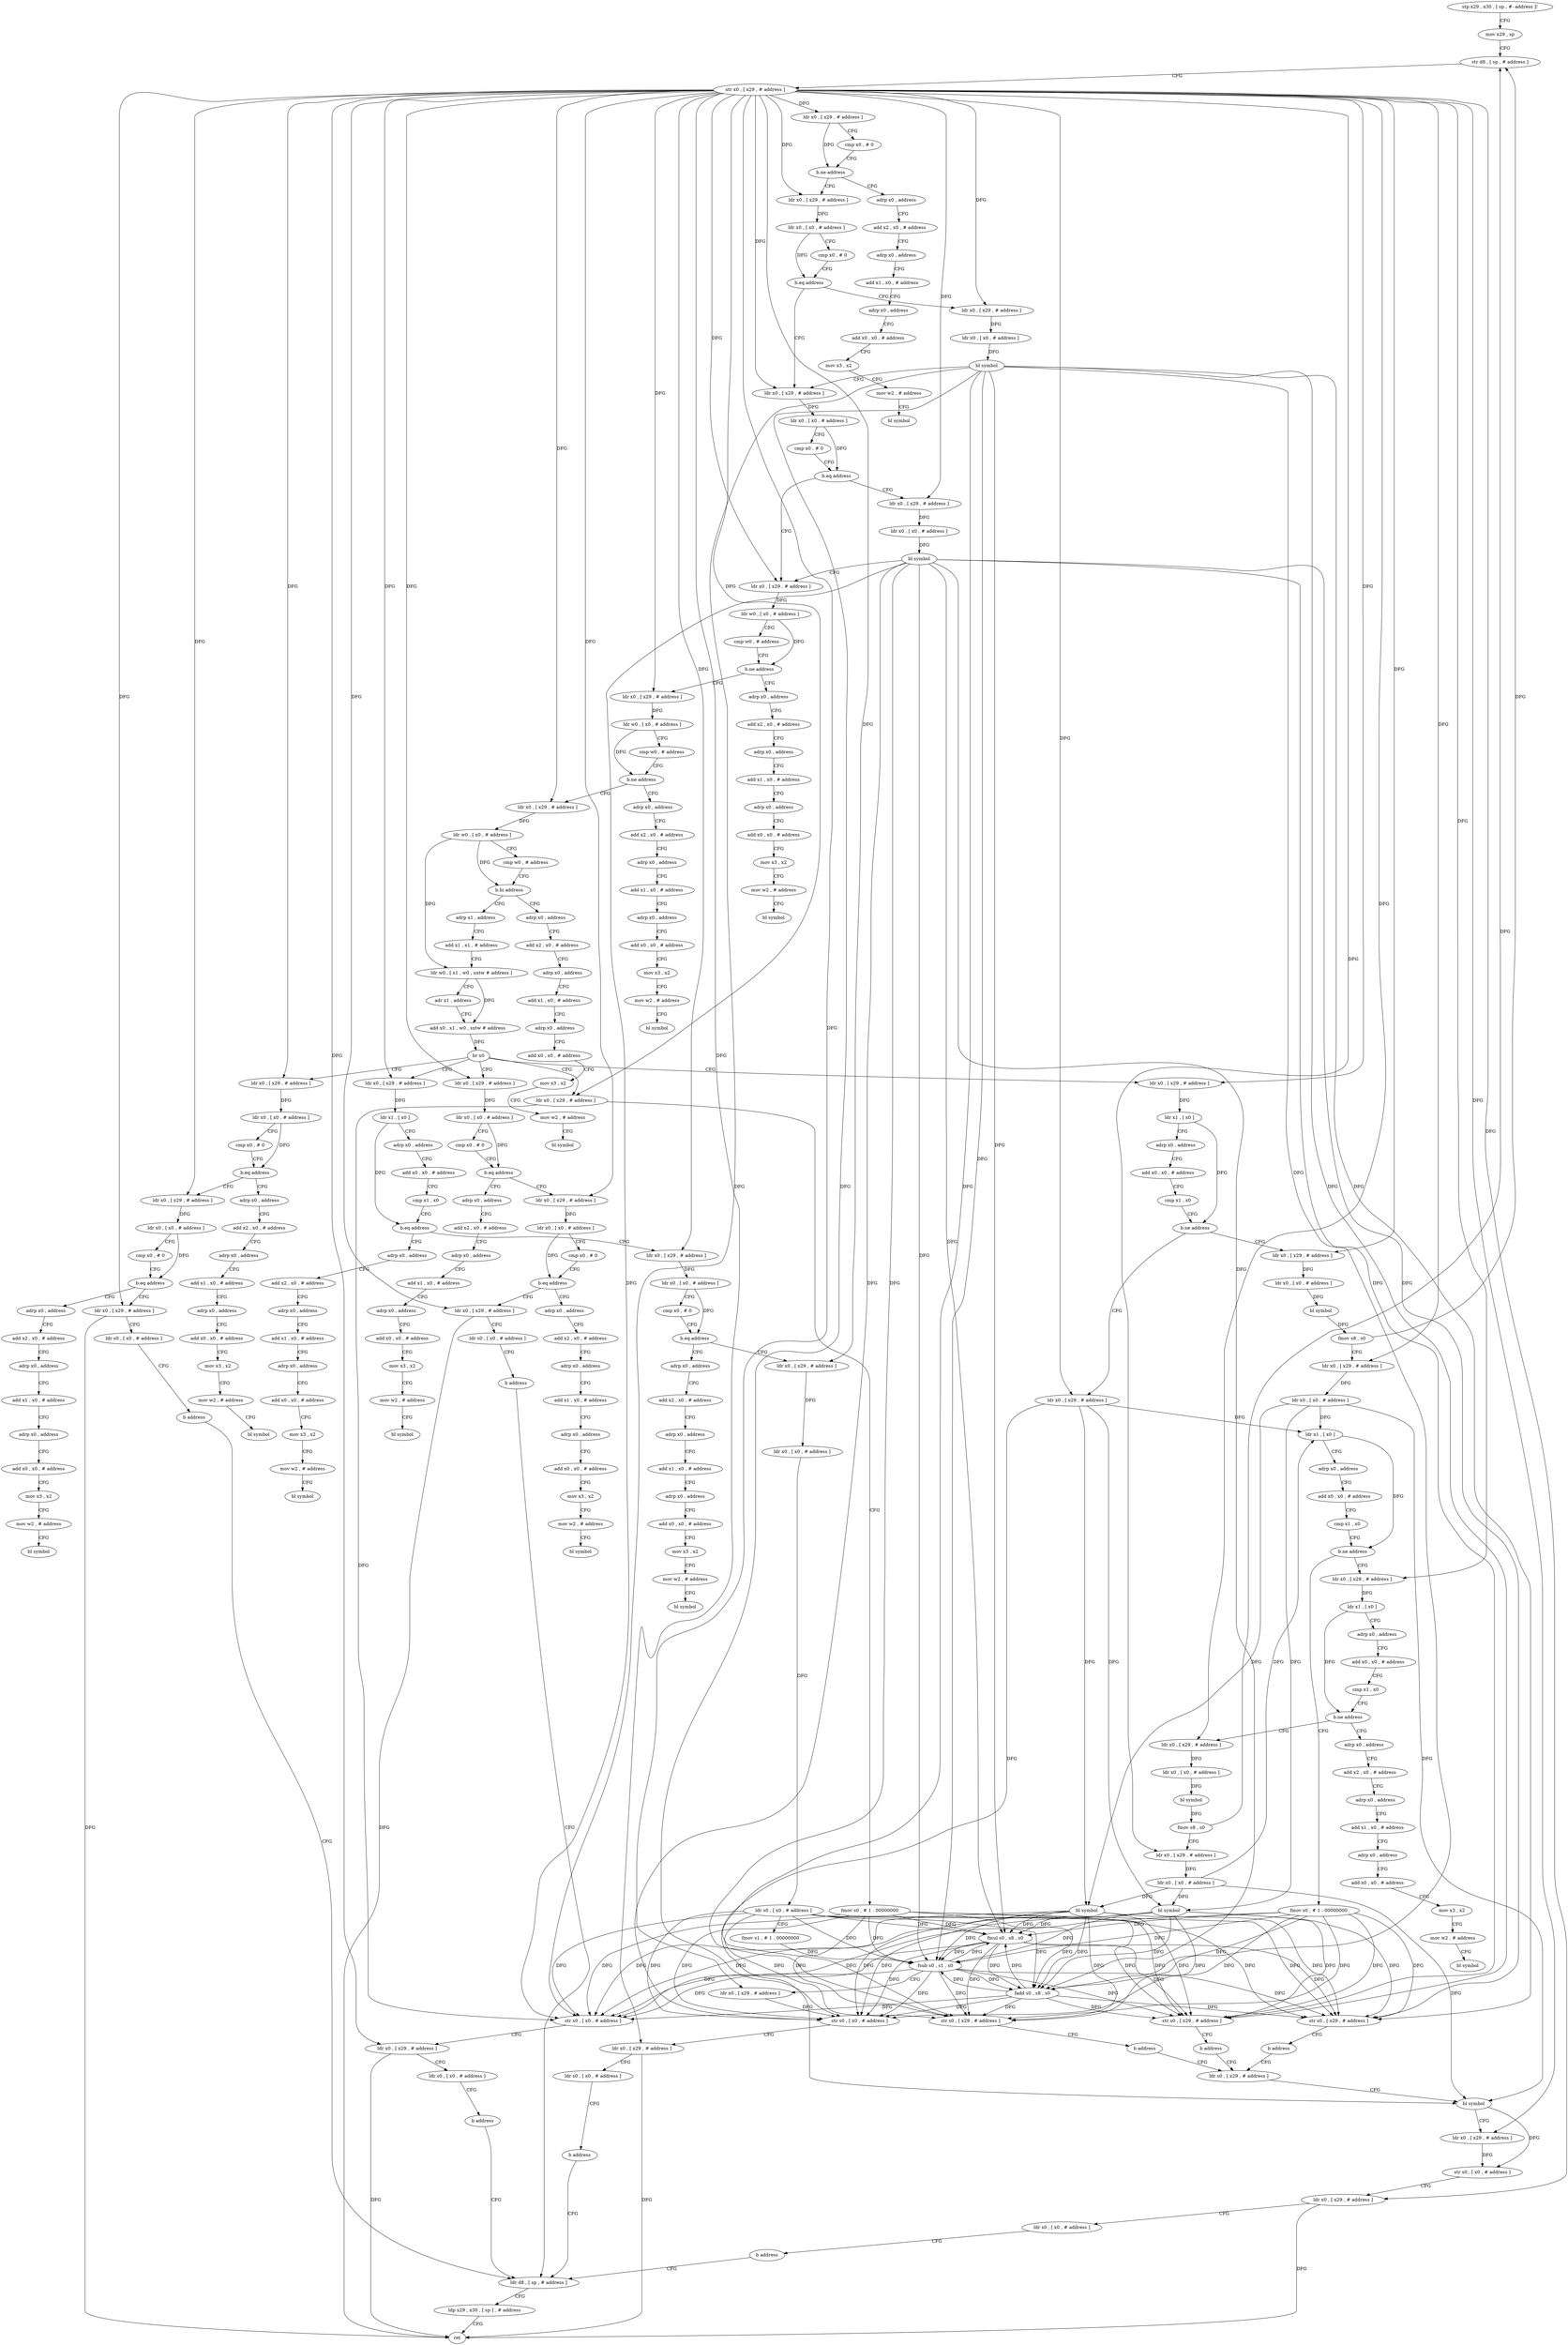 digraph "func" {
"4234924" [label = "stp x29 , x30 , [ sp , #- address ]!" ]
"4234928" [label = "mov x29 , sp" ]
"4234932" [label = "str d8 , [ sp , # address ]" ]
"4234936" [label = "str x0 , [ x29 , # address ]" ]
"4234940" [label = "ldr x0 , [ x29 , # address ]" ]
"4234944" [label = "cmp x0 , # 0" ]
"4234948" [label = "b.ne address" ]
"4234988" [label = "ldr x0 , [ x29 , # address ]" ]
"4234952" [label = "adrp x0 , address" ]
"4234992" [label = "ldr x0 , [ x0 , # address ]" ]
"4234996" [label = "cmp x0 , # 0" ]
"4235000" [label = "b.eq address" ]
"4235016" [label = "ldr x0 , [ x29 , # address ]" ]
"4235004" [label = "ldr x0 , [ x29 , # address ]" ]
"4234956" [label = "add x2 , x0 , # address" ]
"4234960" [label = "adrp x0 , address" ]
"4234964" [label = "add x1 , x0 , # address" ]
"4234968" [label = "adrp x0 , address" ]
"4234972" [label = "add x0 , x0 , # address" ]
"4234976" [label = "mov x3 , x2" ]
"4234980" [label = "mov w2 , # address" ]
"4234984" [label = "bl symbol" ]
"4235020" [label = "ldr x0 , [ x0 , # address ]" ]
"4235024" [label = "cmp x0 , # 0" ]
"4235028" [label = "b.eq address" ]
"4235044" [label = "ldr x0 , [ x29 , # address ]" ]
"4235032" [label = "ldr x0 , [ x29 , # address ]" ]
"4235008" [label = "ldr x0 , [ x0 , # address ]" ]
"4235012" [label = "bl symbol" ]
"4235048" [label = "ldr w0 , [ x0 , # address ]" ]
"4235052" [label = "cmp w0 , # address" ]
"4235056" [label = "b.ne address" ]
"4235096" [label = "ldr x0 , [ x29 , # address ]" ]
"4235060" [label = "adrp x0 , address" ]
"4235036" [label = "ldr x0 , [ x0 , # address ]" ]
"4235040" [label = "bl symbol" ]
"4235100" [label = "ldr w0 , [ x0 , # address ]" ]
"4235104" [label = "cmp w0 , # address" ]
"4235108" [label = "b.ne address" ]
"4235148" [label = "ldr x0 , [ x29 , # address ]" ]
"4235112" [label = "adrp x0 , address" ]
"4235064" [label = "add x2 , x0 , # address" ]
"4235068" [label = "adrp x0 , address" ]
"4235072" [label = "add x1 , x0 , # address" ]
"4235076" [label = "adrp x0 , address" ]
"4235080" [label = "add x0 , x0 , # address" ]
"4235084" [label = "mov x3 , x2" ]
"4235088" [label = "mov w2 , # address" ]
"4235092" [label = "bl symbol" ]
"4235152" [label = "ldr w0 , [ x0 , # address ]" ]
"4235156" [label = "cmp w0 , # address" ]
"4235160" [label = "b.hi address" ]
"4235824" [label = "adrp x0 , address" ]
"4235164" [label = "adrp x1 , address" ]
"4235116" [label = "add x2 , x0 , # address" ]
"4235120" [label = "adrp x0 , address" ]
"4235124" [label = "add x1 , x0 , # address" ]
"4235128" [label = "adrp x0 , address" ]
"4235132" [label = "add x0 , x0 , # address" ]
"4235136" [label = "mov x3 , x2" ]
"4235140" [label = "mov w2 , # address" ]
"4235144" [label = "bl symbol" ]
"4235828" [label = "add x2 , x0 , # address" ]
"4235832" [label = "adrp x0 , address" ]
"4235836" [label = "add x1 , x0 , # address" ]
"4235840" [label = "adrp x0 , address" ]
"4235844" [label = "add x0 , x0 , # address" ]
"4235848" [label = "mov x3 , x2" ]
"4235852" [label = "mov w2 , # address" ]
"4235856" [label = "bl symbol" ]
"4235168" [label = "add x1 , x1 , # address" ]
"4235172" [label = "ldr w0 , [ x1 , w0 , uxtw # address ]" ]
"4235176" [label = "adr x1 , address" ]
"4235180" [label = "add x0 , x1 , w0 , sxtw # address" ]
"4235184" [label = "br x0" ]
"4235188" [label = "ldr x0 , [ x29 , # address ]" ]
"4235304" [label = "ldr x0 , [ x29 , # address ]" ]
"4235420" [label = "ldr x0 , [ x29 , # address ]" ]
"4235572" [label = "ldr x0 , [ x29 , # address ]" ]
"4235800" [label = "ldr x0 , [ x29 , # address ]" ]
"4235192" [label = "ldr x0 , [ x0 , # address ]" ]
"4235196" [label = "cmp x0 , # 0" ]
"4235200" [label = "b.eq address" ]
"4235240" [label = "ldr x0 , [ x29 , # address ]" ]
"4235204" [label = "adrp x0 , address" ]
"4235308" [label = "ldr x0 , [ x0 , # address ]" ]
"4235312" [label = "cmp x0 , # 0" ]
"4235316" [label = "b.eq address" ]
"4235356" [label = "ldr x0 , [ x29 , # address ]" ]
"4235320" [label = "adrp x0 , address" ]
"4235424" [label = "ldr x1 , [ x0 ]" ]
"4235428" [label = "adrp x0 , address" ]
"4235432" [label = "add x0 , x0 , # address" ]
"4235436" [label = "cmp x1 , x0" ]
"4235440" [label = "b.eq address" ]
"4235480" [label = "ldr x0 , [ x29 , # address ]" ]
"4235444" [label = "adrp x0 , address" ]
"4235576" [label = "ldr x1 , [ x0 ]" ]
"4235580" [label = "adrp x0 , address" ]
"4235584" [label = "add x0 , x0 , # address" ]
"4235588" [label = "cmp x1 , x0" ]
"4235592" [label = "b.ne address" ]
"4235636" [label = "ldr x0 , [ x29 , # address ]" ]
"4235596" [label = "ldr x0 , [ x29 , # address ]" ]
"4235804" [label = "fmov s0 , # 1 . 00000000" ]
"4235808" [label = "str s0 , [ x0 , # address ]" ]
"4235812" [label = "ldr x0 , [ x29 , # address ]" ]
"4235816" [label = "ldr s0 , [ x0 , # address ]" ]
"4235820" [label = "b address" ]
"4235860" [label = "ldr d8 , [ sp , # address ]" ]
"4235244" [label = "ldr x0 , [ x0 , # address ]" ]
"4235248" [label = "cmp x0 , # 0" ]
"4235252" [label = "b.eq address" ]
"4235292" [label = "ldr x0 , [ x29 , # address ]" ]
"4235256" [label = "adrp x0 , address" ]
"4235208" [label = "add x2 , x0 , # address" ]
"4235212" [label = "adrp x0 , address" ]
"4235216" [label = "add x1 , x0 , # address" ]
"4235220" [label = "adrp x0 , address" ]
"4235224" [label = "add x0 , x0 , # address" ]
"4235228" [label = "mov x3 , x2" ]
"4235232" [label = "mov w2 , # address" ]
"4235236" [label = "bl symbol" ]
"4235360" [label = "ldr x0 , [ x0 , # address ]" ]
"4235364" [label = "cmp x0 , # 0" ]
"4235368" [label = "b.eq address" ]
"4235408" [label = "ldr x0 , [ x29 , # address ]" ]
"4235372" [label = "adrp x0 , address" ]
"4235324" [label = "add x2 , x0 , # address" ]
"4235328" [label = "adrp x0 , address" ]
"4235332" [label = "add x1 , x0 , # address" ]
"4235336" [label = "adrp x0 , address" ]
"4235340" [label = "add x0 , x0 , # address" ]
"4235344" [label = "mov x3 , x2" ]
"4235348" [label = "mov w2 , # address" ]
"4235352" [label = "bl symbol" ]
"4235484" [label = "ldr x0 , [ x0 , # address ]" ]
"4235488" [label = "cmp x0 , # 0" ]
"4235492" [label = "b.eq address" ]
"4235532" [label = "ldr x0 , [ x29 , # address ]" ]
"4235496" [label = "adrp x0 , address" ]
"4235448" [label = "add x2 , x0 , # address" ]
"4235452" [label = "adrp x0 , address" ]
"4235456" [label = "add x1 , x0 , # address" ]
"4235460" [label = "adrp x0 , address" ]
"4235464" [label = "add x0 , x0 , # address" ]
"4235468" [label = "mov x3 , x2" ]
"4235472" [label = "mov w2 , # address" ]
"4235476" [label = "bl symbol" ]
"4235640" [label = "ldr x1 , [ x0 ]" ]
"4235644" [label = "adrp x0 , address" ]
"4235648" [label = "add x0 , x0 , # address" ]
"4235652" [label = "cmp x1 , x0" ]
"4235656" [label = "b.ne address" ]
"4235672" [label = "ldr x0 , [ x29 , # address ]" ]
"4235660" [label = "fmov s0 , # 1 . 00000000" ]
"4235600" [label = "ldr x0 , [ x0 , # address ]" ]
"4235604" [label = "bl symbol" ]
"4235608" [label = "fmov s8 , s0" ]
"4235612" [label = "ldr x0 , [ x29 , # address ]" ]
"4235616" [label = "ldr x0 , [ x0 , # address ]" ]
"4235620" [label = "bl symbol" ]
"4235624" [label = "fmul s0 , s8 , s0" ]
"4235628" [label = "str s0 , [ x29 , # address ]" ]
"4235632" [label = "b address" ]
"4235772" [label = "ldr s0 , [ x29 , # address ]" ]
"4235864" [label = "ldp x29 , x30 , [ sp ] , # address" ]
"4235868" [label = "ret" ]
"4235296" [label = "ldr s0 , [ x0 , # address ]" ]
"4235300" [label = "b address" ]
"4235260" [label = "add x2 , x0 , # address" ]
"4235264" [label = "adrp x0 , address" ]
"4235268" [label = "add x1 , x0 , # address" ]
"4235272" [label = "adrp x0 , address" ]
"4235276" [label = "add x0 , x0 , # address" ]
"4235280" [label = "mov x3 , x2" ]
"4235284" [label = "mov w2 , # address" ]
"4235288" [label = "bl symbol" ]
"4235412" [label = "ldr s0 , [ x0 , # address ]" ]
"4235416" [label = "b address" ]
"4235376" [label = "add x2 , x0 , # address" ]
"4235380" [label = "adrp x0 , address" ]
"4235384" [label = "add x1 , x0 , # address" ]
"4235388" [label = "adrp x0 , address" ]
"4235392" [label = "add x0 , x0 , # address" ]
"4235396" [label = "mov x3 , x2" ]
"4235400" [label = "mov w2 , # address" ]
"4235404" [label = "bl symbol" ]
"4235536" [label = "ldr x0 , [ x0 , # address ]" ]
"4235540" [label = "ldr s0 , [ x0 , # address ]" ]
"4235544" [label = "fmov s1 , # 1 . 00000000" ]
"4235548" [label = "fsub s0 , s1 , s0" ]
"4235552" [label = "ldr x0 , [ x29 , # address ]" ]
"4235556" [label = "str s0 , [ x0 , # address ]" ]
"4235560" [label = "ldr x0 , [ x29 , # address ]" ]
"4235564" [label = "ldr s0 , [ x0 , # address ]" ]
"4235568" [label = "b address" ]
"4235500" [label = "add x2 , x0 , # address" ]
"4235504" [label = "adrp x0 , address" ]
"4235508" [label = "add x1 , x0 , # address" ]
"4235512" [label = "adrp x0 , address" ]
"4235516" [label = "add x0 , x0 , # address" ]
"4235520" [label = "mov x3 , x2" ]
"4235524" [label = "mov w2 , # address" ]
"4235528" [label = "bl symbol" ]
"4235676" [label = "ldr x1 , [ x0 ]" ]
"4235680" [label = "adrp x0 , address" ]
"4235684" [label = "add x0 , x0 , # address" ]
"4235688" [label = "cmp x1 , x0" ]
"4235692" [label = "b.ne address" ]
"4235736" [label = "adrp x0 , address" ]
"4235696" [label = "ldr x0 , [ x29 , # address ]" ]
"4235664" [label = "str s0 , [ x29 , # address ]" ]
"4235668" [label = "b address" ]
"4235776" [label = "bl symbol" ]
"4235780" [label = "ldr x0 , [ x29 , # address ]" ]
"4235784" [label = "str s0 , [ x0 , # address ]" ]
"4235788" [label = "ldr x0 , [ x29 , # address ]" ]
"4235792" [label = "ldr s0 , [ x0 , # address ]" ]
"4235796" [label = "b address" ]
"4235740" [label = "add x2 , x0 , # address" ]
"4235744" [label = "adrp x0 , address" ]
"4235748" [label = "add x1 , x0 , # address" ]
"4235752" [label = "adrp x0 , address" ]
"4235756" [label = "add x0 , x0 , # address" ]
"4235760" [label = "mov x3 , x2" ]
"4235764" [label = "mov w2 , # address" ]
"4235768" [label = "bl symbol" ]
"4235700" [label = "ldr x0 , [ x0 , # address ]" ]
"4235704" [label = "bl symbol" ]
"4235708" [label = "fmov s8 , s0" ]
"4235712" [label = "ldr x0 , [ x29 , # address ]" ]
"4235716" [label = "ldr x0 , [ x0 , # address ]" ]
"4235720" [label = "bl symbol" ]
"4235724" [label = "fadd s0 , s8 , s0" ]
"4235728" [label = "str s0 , [ x29 , # address ]" ]
"4235732" [label = "b address" ]
"4234924" -> "4234928" [ label = "CFG" ]
"4234928" -> "4234932" [ label = "CFG" ]
"4234932" -> "4234936" [ label = "CFG" ]
"4234936" -> "4234940" [ label = "DFG" ]
"4234936" -> "4234988" [ label = "DFG" ]
"4234936" -> "4235016" [ label = "DFG" ]
"4234936" -> "4235004" [ label = "DFG" ]
"4234936" -> "4235044" [ label = "DFG" ]
"4234936" -> "4235032" [ label = "DFG" ]
"4234936" -> "4235096" [ label = "DFG" ]
"4234936" -> "4235148" [ label = "DFG" ]
"4234936" -> "4235188" [ label = "DFG" ]
"4234936" -> "4235304" [ label = "DFG" ]
"4234936" -> "4235420" [ label = "DFG" ]
"4234936" -> "4235572" [ label = "DFG" ]
"4234936" -> "4235800" [ label = "DFG" ]
"4234936" -> "4235812" [ label = "DFG" ]
"4234936" -> "4235240" [ label = "DFG" ]
"4234936" -> "4235356" [ label = "DFG" ]
"4234936" -> "4235480" [ label = "DFG" ]
"4234936" -> "4235636" [ label = "DFG" ]
"4234936" -> "4235596" [ label = "DFG" ]
"4234936" -> "4235612" [ label = "DFG" ]
"4234936" -> "4235292" [ label = "DFG" ]
"4234936" -> "4235408" [ label = "DFG" ]
"4234936" -> "4235532" [ label = "DFG" ]
"4234936" -> "4235552" [ label = "DFG" ]
"4234936" -> "4235560" [ label = "DFG" ]
"4234936" -> "4235672" [ label = "DFG" ]
"4234936" -> "4235780" [ label = "DFG" ]
"4234936" -> "4235788" [ label = "DFG" ]
"4234936" -> "4235696" [ label = "DFG" ]
"4234936" -> "4235712" [ label = "DFG" ]
"4234940" -> "4234944" [ label = "CFG" ]
"4234940" -> "4234948" [ label = "DFG" ]
"4234944" -> "4234948" [ label = "CFG" ]
"4234948" -> "4234988" [ label = "CFG" ]
"4234948" -> "4234952" [ label = "CFG" ]
"4234988" -> "4234992" [ label = "DFG" ]
"4234952" -> "4234956" [ label = "CFG" ]
"4234992" -> "4234996" [ label = "CFG" ]
"4234992" -> "4235000" [ label = "DFG" ]
"4234996" -> "4235000" [ label = "CFG" ]
"4235000" -> "4235016" [ label = "CFG" ]
"4235000" -> "4235004" [ label = "CFG" ]
"4235016" -> "4235020" [ label = "DFG" ]
"4235004" -> "4235008" [ label = "DFG" ]
"4234956" -> "4234960" [ label = "CFG" ]
"4234960" -> "4234964" [ label = "CFG" ]
"4234964" -> "4234968" [ label = "CFG" ]
"4234968" -> "4234972" [ label = "CFG" ]
"4234972" -> "4234976" [ label = "CFG" ]
"4234976" -> "4234980" [ label = "CFG" ]
"4234980" -> "4234984" [ label = "CFG" ]
"4235020" -> "4235024" [ label = "CFG" ]
"4235020" -> "4235028" [ label = "DFG" ]
"4235024" -> "4235028" [ label = "CFG" ]
"4235028" -> "4235044" [ label = "CFG" ]
"4235028" -> "4235032" [ label = "CFG" ]
"4235044" -> "4235048" [ label = "DFG" ]
"4235032" -> "4235036" [ label = "DFG" ]
"4235008" -> "4235012" [ label = "DFG" ]
"4235012" -> "4235016" [ label = "CFG" ]
"4235012" -> "4235808" [ label = "DFG" ]
"4235012" -> "4235624" [ label = "DFG" ]
"4235012" -> "4235628" [ label = "DFG" ]
"4235012" -> "4235548" [ label = "DFG" ]
"4235012" -> "4235556" [ label = "DFG" ]
"4235012" -> "4235664" [ label = "DFG" ]
"4235012" -> "4235724" [ label = "DFG" ]
"4235012" -> "4235728" [ label = "DFG" ]
"4235048" -> "4235052" [ label = "CFG" ]
"4235048" -> "4235056" [ label = "DFG" ]
"4235052" -> "4235056" [ label = "CFG" ]
"4235056" -> "4235096" [ label = "CFG" ]
"4235056" -> "4235060" [ label = "CFG" ]
"4235096" -> "4235100" [ label = "DFG" ]
"4235060" -> "4235064" [ label = "CFG" ]
"4235036" -> "4235040" [ label = "DFG" ]
"4235040" -> "4235044" [ label = "CFG" ]
"4235040" -> "4235808" [ label = "DFG" ]
"4235040" -> "4235624" [ label = "DFG" ]
"4235040" -> "4235628" [ label = "DFG" ]
"4235040" -> "4235548" [ label = "DFG" ]
"4235040" -> "4235556" [ label = "DFG" ]
"4235040" -> "4235664" [ label = "DFG" ]
"4235040" -> "4235724" [ label = "DFG" ]
"4235040" -> "4235728" [ label = "DFG" ]
"4235100" -> "4235104" [ label = "CFG" ]
"4235100" -> "4235108" [ label = "DFG" ]
"4235104" -> "4235108" [ label = "CFG" ]
"4235108" -> "4235148" [ label = "CFG" ]
"4235108" -> "4235112" [ label = "CFG" ]
"4235148" -> "4235152" [ label = "DFG" ]
"4235112" -> "4235116" [ label = "CFG" ]
"4235064" -> "4235068" [ label = "CFG" ]
"4235068" -> "4235072" [ label = "CFG" ]
"4235072" -> "4235076" [ label = "CFG" ]
"4235076" -> "4235080" [ label = "CFG" ]
"4235080" -> "4235084" [ label = "CFG" ]
"4235084" -> "4235088" [ label = "CFG" ]
"4235088" -> "4235092" [ label = "CFG" ]
"4235152" -> "4235156" [ label = "CFG" ]
"4235152" -> "4235160" [ label = "DFG" ]
"4235152" -> "4235172" [ label = "DFG" ]
"4235156" -> "4235160" [ label = "CFG" ]
"4235160" -> "4235824" [ label = "CFG" ]
"4235160" -> "4235164" [ label = "CFG" ]
"4235824" -> "4235828" [ label = "CFG" ]
"4235164" -> "4235168" [ label = "CFG" ]
"4235116" -> "4235120" [ label = "CFG" ]
"4235120" -> "4235124" [ label = "CFG" ]
"4235124" -> "4235128" [ label = "CFG" ]
"4235128" -> "4235132" [ label = "CFG" ]
"4235132" -> "4235136" [ label = "CFG" ]
"4235136" -> "4235140" [ label = "CFG" ]
"4235140" -> "4235144" [ label = "CFG" ]
"4235828" -> "4235832" [ label = "CFG" ]
"4235832" -> "4235836" [ label = "CFG" ]
"4235836" -> "4235840" [ label = "CFG" ]
"4235840" -> "4235844" [ label = "CFG" ]
"4235844" -> "4235848" [ label = "CFG" ]
"4235848" -> "4235852" [ label = "CFG" ]
"4235852" -> "4235856" [ label = "CFG" ]
"4235168" -> "4235172" [ label = "CFG" ]
"4235172" -> "4235176" [ label = "CFG" ]
"4235172" -> "4235180" [ label = "DFG" ]
"4235176" -> "4235180" [ label = "CFG" ]
"4235180" -> "4235184" [ label = "DFG" ]
"4235184" -> "4235188" [ label = "CFG" ]
"4235184" -> "4235304" [ label = "CFG" ]
"4235184" -> "4235420" [ label = "CFG" ]
"4235184" -> "4235572" [ label = "CFG" ]
"4235184" -> "4235800" [ label = "CFG" ]
"4235188" -> "4235192" [ label = "DFG" ]
"4235304" -> "4235308" [ label = "DFG" ]
"4235420" -> "4235424" [ label = "DFG" ]
"4235572" -> "4235576" [ label = "DFG" ]
"4235800" -> "4235804" [ label = "CFG" ]
"4235800" -> "4235808" [ label = "DFG" ]
"4235192" -> "4235196" [ label = "CFG" ]
"4235192" -> "4235200" [ label = "DFG" ]
"4235196" -> "4235200" [ label = "CFG" ]
"4235200" -> "4235240" [ label = "CFG" ]
"4235200" -> "4235204" [ label = "CFG" ]
"4235240" -> "4235244" [ label = "DFG" ]
"4235204" -> "4235208" [ label = "CFG" ]
"4235308" -> "4235312" [ label = "CFG" ]
"4235308" -> "4235316" [ label = "DFG" ]
"4235312" -> "4235316" [ label = "CFG" ]
"4235316" -> "4235356" [ label = "CFG" ]
"4235316" -> "4235320" [ label = "CFG" ]
"4235356" -> "4235360" [ label = "DFG" ]
"4235320" -> "4235324" [ label = "CFG" ]
"4235424" -> "4235428" [ label = "CFG" ]
"4235424" -> "4235440" [ label = "DFG" ]
"4235428" -> "4235432" [ label = "CFG" ]
"4235432" -> "4235436" [ label = "CFG" ]
"4235436" -> "4235440" [ label = "CFG" ]
"4235440" -> "4235480" [ label = "CFG" ]
"4235440" -> "4235444" [ label = "CFG" ]
"4235480" -> "4235484" [ label = "DFG" ]
"4235444" -> "4235448" [ label = "CFG" ]
"4235576" -> "4235580" [ label = "CFG" ]
"4235576" -> "4235592" [ label = "DFG" ]
"4235580" -> "4235584" [ label = "CFG" ]
"4235584" -> "4235588" [ label = "CFG" ]
"4235588" -> "4235592" [ label = "CFG" ]
"4235592" -> "4235636" [ label = "CFG" ]
"4235592" -> "4235596" [ label = "CFG" ]
"4235636" -> "4235640" [ label = "DFG" ]
"4235636" -> "4235620" [ label = "DFG" ]
"4235636" -> "4235776" [ label = "DFG" ]
"4235636" -> "4235720" [ label = "DFG" ]
"4235596" -> "4235600" [ label = "DFG" ]
"4235804" -> "4235808" [ label = "DFG" ]
"4235804" -> "4235624" [ label = "DFG" ]
"4235804" -> "4235628" [ label = "DFG" ]
"4235804" -> "4235548" [ label = "DFG" ]
"4235804" -> "4235556" [ label = "DFG" ]
"4235804" -> "4235664" [ label = "DFG" ]
"4235804" -> "4235724" [ label = "DFG" ]
"4235804" -> "4235728" [ label = "DFG" ]
"4235808" -> "4235812" [ label = "CFG" ]
"4235812" -> "4235816" [ label = "CFG" ]
"4235812" -> "4235868" [ label = "DFG" ]
"4235816" -> "4235820" [ label = "CFG" ]
"4235820" -> "4235860" [ label = "CFG" ]
"4235860" -> "4235864" [ label = "CFG" ]
"4235244" -> "4235248" [ label = "CFG" ]
"4235244" -> "4235252" [ label = "DFG" ]
"4235248" -> "4235252" [ label = "CFG" ]
"4235252" -> "4235292" [ label = "CFG" ]
"4235252" -> "4235256" [ label = "CFG" ]
"4235292" -> "4235296" [ label = "CFG" ]
"4235292" -> "4235868" [ label = "DFG" ]
"4235256" -> "4235260" [ label = "CFG" ]
"4235208" -> "4235212" [ label = "CFG" ]
"4235212" -> "4235216" [ label = "CFG" ]
"4235216" -> "4235220" [ label = "CFG" ]
"4235220" -> "4235224" [ label = "CFG" ]
"4235224" -> "4235228" [ label = "CFG" ]
"4235228" -> "4235232" [ label = "CFG" ]
"4235232" -> "4235236" [ label = "CFG" ]
"4235360" -> "4235364" [ label = "CFG" ]
"4235360" -> "4235368" [ label = "DFG" ]
"4235364" -> "4235368" [ label = "CFG" ]
"4235368" -> "4235408" [ label = "CFG" ]
"4235368" -> "4235372" [ label = "CFG" ]
"4235408" -> "4235412" [ label = "CFG" ]
"4235408" -> "4235868" [ label = "DFG" ]
"4235372" -> "4235376" [ label = "CFG" ]
"4235324" -> "4235328" [ label = "CFG" ]
"4235328" -> "4235332" [ label = "CFG" ]
"4235332" -> "4235336" [ label = "CFG" ]
"4235336" -> "4235340" [ label = "CFG" ]
"4235340" -> "4235344" [ label = "CFG" ]
"4235344" -> "4235348" [ label = "CFG" ]
"4235348" -> "4235352" [ label = "CFG" ]
"4235484" -> "4235488" [ label = "CFG" ]
"4235484" -> "4235492" [ label = "DFG" ]
"4235488" -> "4235492" [ label = "CFG" ]
"4235492" -> "4235532" [ label = "CFG" ]
"4235492" -> "4235496" [ label = "CFG" ]
"4235532" -> "4235536" [ label = "DFG" ]
"4235496" -> "4235500" [ label = "CFG" ]
"4235448" -> "4235452" [ label = "CFG" ]
"4235452" -> "4235456" [ label = "CFG" ]
"4235456" -> "4235460" [ label = "CFG" ]
"4235460" -> "4235464" [ label = "CFG" ]
"4235464" -> "4235468" [ label = "CFG" ]
"4235468" -> "4235472" [ label = "CFG" ]
"4235472" -> "4235476" [ label = "CFG" ]
"4235640" -> "4235644" [ label = "CFG" ]
"4235640" -> "4235656" [ label = "DFG" ]
"4235644" -> "4235648" [ label = "CFG" ]
"4235648" -> "4235652" [ label = "CFG" ]
"4235652" -> "4235656" [ label = "CFG" ]
"4235656" -> "4235672" [ label = "CFG" ]
"4235656" -> "4235660" [ label = "CFG" ]
"4235672" -> "4235676" [ label = "DFG" ]
"4235660" -> "4235664" [ label = "DFG" ]
"4235660" -> "4235808" [ label = "DFG" ]
"4235660" -> "4235624" [ label = "DFG" ]
"4235660" -> "4235628" [ label = "DFG" ]
"4235660" -> "4235548" [ label = "DFG" ]
"4235660" -> "4235556" [ label = "DFG" ]
"4235660" -> "4235724" [ label = "DFG" ]
"4235660" -> "4235728" [ label = "DFG" ]
"4235600" -> "4235604" [ label = "DFG" ]
"4235604" -> "4235608" [ label = "DFG" ]
"4235608" -> "4235612" [ label = "CFG" ]
"4235608" -> "4234932" [ label = "DFG" ]
"4235612" -> "4235616" [ label = "DFG" ]
"4235616" -> "4235620" [ label = "DFG" ]
"4235616" -> "4235640" [ label = "DFG" ]
"4235616" -> "4235776" [ label = "DFG" ]
"4235616" -> "4235720" [ label = "DFG" ]
"4235620" -> "4235624" [ label = "DFG" ]
"4235620" -> "4235808" [ label = "DFG" ]
"4235620" -> "4235628" [ label = "DFG" ]
"4235620" -> "4235548" [ label = "DFG" ]
"4235620" -> "4235556" [ label = "DFG" ]
"4235620" -> "4235664" [ label = "DFG" ]
"4235620" -> "4235724" [ label = "DFG" ]
"4235620" -> "4235728" [ label = "DFG" ]
"4235624" -> "4235628" [ label = "DFG" ]
"4235624" -> "4235808" [ label = "DFG" ]
"4235624" -> "4235548" [ label = "DFG" ]
"4235624" -> "4235556" [ label = "DFG" ]
"4235624" -> "4235664" [ label = "DFG" ]
"4235624" -> "4235724" [ label = "DFG" ]
"4235624" -> "4235728" [ label = "DFG" ]
"4235628" -> "4235632" [ label = "CFG" ]
"4235632" -> "4235772" [ label = "CFG" ]
"4235772" -> "4235776" [ label = "CFG" ]
"4235864" -> "4235868" [ label = "CFG" ]
"4235296" -> "4235300" [ label = "CFG" ]
"4235300" -> "4235860" [ label = "CFG" ]
"4235260" -> "4235264" [ label = "CFG" ]
"4235264" -> "4235268" [ label = "CFG" ]
"4235268" -> "4235272" [ label = "CFG" ]
"4235272" -> "4235276" [ label = "CFG" ]
"4235276" -> "4235280" [ label = "CFG" ]
"4235280" -> "4235284" [ label = "CFG" ]
"4235284" -> "4235288" [ label = "CFG" ]
"4235412" -> "4235416" [ label = "CFG" ]
"4235416" -> "4235860" [ label = "CFG" ]
"4235376" -> "4235380" [ label = "CFG" ]
"4235380" -> "4235384" [ label = "CFG" ]
"4235384" -> "4235388" [ label = "CFG" ]
"4235388" -> "4235392" [ label = "CFG" ]
"4235392" -> "4235396" [ label = "CFG" ]
"4235396" -> "4235400" [ label = "CFG" ]
"4235400" -> "4235404" [ label = "CFG" ]
"4235536" -> "4235540" [ label = "DFG" ]
"4235540" -> "4235544" [ label = "CFG" ]
"4235540" -> "4235808" [ label = "DFG" ]
"4235540" -> "4235624" [ label = "DFG" ]
"4235540" -> "4235628" [ label = "DFG" ]
"4235540" -> "4235548" [ label = "DFG" ]
"4235540" -> "4235556" [ label = "DFG" ]
"4235540" -> "4235664" [ label = "DFG" ]
"4235540" -> "4235724" [ label = "DFG" ]
"4235540" -> "4235728" [ label = "DFG" ]
"4235544" -> "4235548" [ label = "DFG" ]
"4235548" -> "4235552" [ label = "CFG" ]
"4235548" -> "4235808" [ label = "DFG" ]
"4235548" -> "4235624" [ label = "DFG" ]
"4235548" -> "4235628" [ label = "DFG" ]
"4235548" -> "4235556" [ label = "DFG" ]
"4235548" -> "4235664" [ label = "DFG" ]
"4235548" -> "4235724" [ label = "DFG" ]
"4235548" -> "4235728" [ label = "DFG" ]
"4235552" -> "4235556" [ label = "DFG" ]
"4235556" -> "4235560" [ label = "CFG" ]
"4235560" -> "4235564" [ label = "CFG" ]
"4235560" -> "4235868" [ label = "DFG" ]
"4235564" -> "4235568" [ label = "CFG" ]
"4235568" -> "4235860" [ label = "CFG" ]
"4235500" -> "4235504" [ label = "CFG" ]
"4235504" -> "4235508" [ label = "CFG" ]
"4235508" -> "4235512" [ label = "CFG" ]
"4235512" -> "4235516" [ label = "CFG" ]
"4235516" -> "4235520" [ label = "CFG" ]
"4235520" -> "4235524" [ label = "CFG" ]
"4235524" -> "4235528" [ label = "CFG" ]
"4235676" -> "4235680" [ label = "CFG" ]
"4235676" -> "4235692" [ label = "DFG" ]
"4235680" -> "4235684" [ label = "CFG" ]
"4235684" -> "4235688" [ label = "CFG" ]
"4235688" -> "4235692" [ label = "CFG" ]
"4235692" -> "4235736" [ label = "CFG" ]
"4235692" -> "4235696" [ label = "CFG" ]
"4235736" -> "4235740" [ label = "CFG" ]
"4235696" -> "4235700" [ label = "DFG" ]
"4235664" -> "4235668" [ label = "CFG" ]
"4235668" -> "4235772" [ label = "CFG" ]
"4235776" -> "4235780" [ label = "CFG" ]
"4235776" -> "4235784" [ label = "DFG" ]
"4235780" -> "4235784" [ label = "DFG" ]
"4235784" -> "4235788" [ label = "CFG" ]
"4235788" -> "4235792" [ label = "CFG" ]
"4235788" -> "4235868" [ label = "DFG" ]
"4235792" -> "4235796" [ label = "CFG" ]
"4235796" -> "4235860" [ label = "CFG" ]
"4235740" -> "4235744" [ label = "CFG" ]
"4235744" -> "4235748" [ label = "CFG" ]
"4235748" -> "4235752" [ label = "CFG" ]
"4235752" -> "4235756" [ label = "CFG" ]
"4235756" -> "4235760" [ label = "CFG" ]
"4235760" -> "4235764" [ label = "CFG" ]
"4235764" -> "4235768" [ label = "CFG" ]
"4235700" -> "4235704" [ label = "DFG" ]
"4235704" -> "4235708" [ label = "DFG" ]
"4235708" -> "4235712" [ label = "CFG" ]
"4235708" -> "4234932" [ label = "DFG" ]
"4235712" -> "4235716" [ label = "DFG" ]
"4235716" -> "4235720" [ label = "DFG" ]
"4235716" -> "4235640" [ label = "DFG" ]
"4235716" -> "4235620" [ label = "DFG" ]
"4235716" -> "4235776" [ label = "DFG" ]
"4235720" -> "4235724" [ label = "DFG" ]
"4235720" -> "4235808" [ label = "DFG" ]
"4235720" -> "4235624" [ label = "DFG" ]
"4235720" -> "4235628" [ label = "DFG" ]
"4235720" -> "4235548" [ label = "DFG" ]
"4235720" -> "4235556" [ label = "DFG" ]
"4235720" -> "4235664" [ label = "DFG" ]
"4235720" -> "4235728" [ label = "DFG" ]
"4235724" -> "4235728" [ label = "DFG" ]
"4235724" -> "4235808" [ label = "DFG" ]
"4235724" -> "4235624" [ label = "DFG" ]
"4235724" -> "4235628" [ label = "DFG" ]
"4235724" -> "4235548" [ label = "DFG" ]
"4235724" -> "4235556" [ label = "DFG" ]
"4235724" -> "4235664" [ label = "DFG" ]
"4235728" -> "4235732" [ label = "CFG" ]
"4235732" -> "4235772" [ label = "CFG" ]
}
